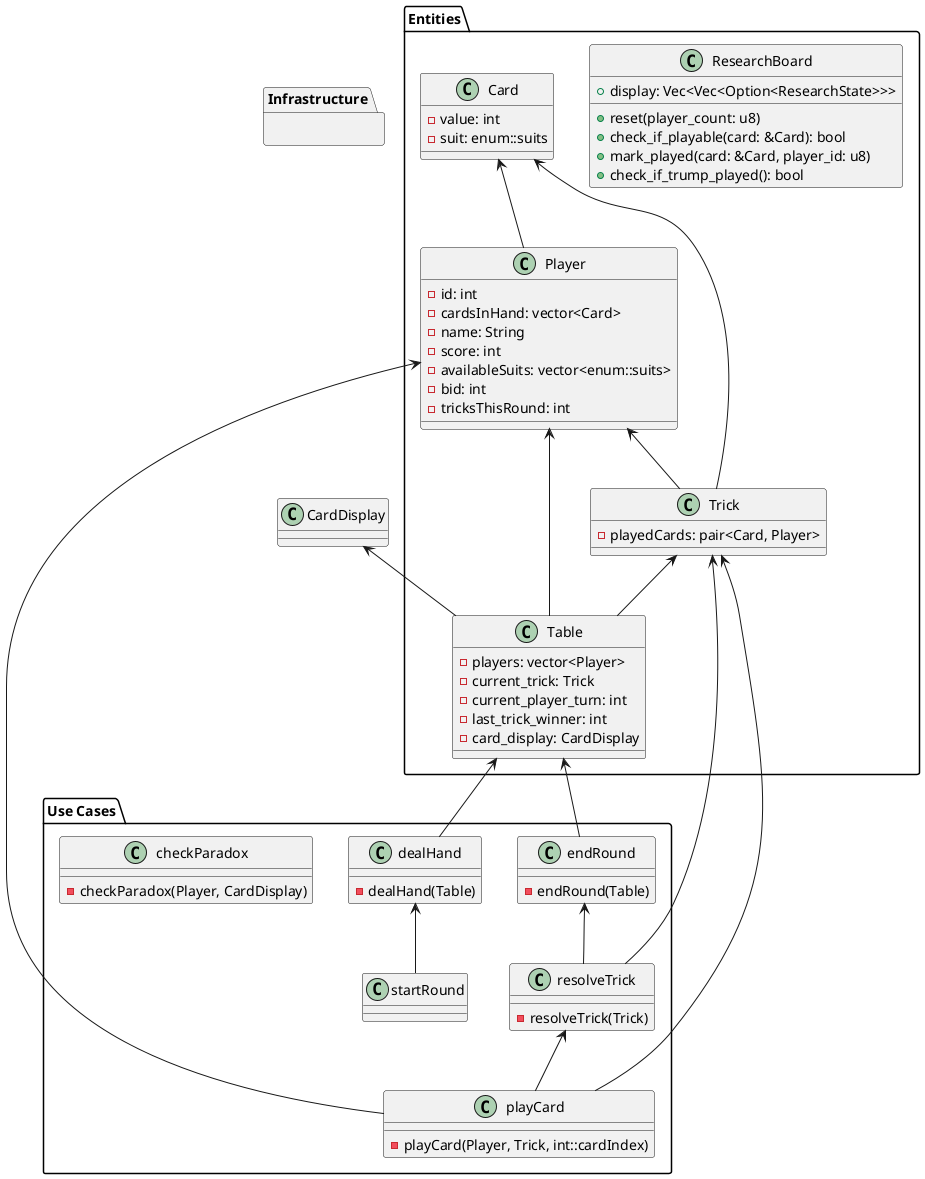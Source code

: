 @startuml

package "Entities" {
class Table {
  - players: vector<Player>
  - current_trick: Trick
  - current_player_turn: int
  - last_trick_winner: int
  - card_display: CardDisplay
}
class ResearchBoard {
  + display: Vec<Vec<Option<ResearchState>>>
  + reset(player_count: u8)
  + check_if_playable(card: &Card): bool
  + mark_played(card: &Card, player_id: u8)
  + check_if_trump_played(): bool
}
class Card {
  - value: int
  - suit: enum::suits
}
class Player {
  - id: int
  - cardsInHand: vector<Card>
  - name: String
  - score: int
  - availableSuits: vector<enum::suits>
  - bid: int
  - tricksThisRound: int
}
class Trick {
  - playedCards: pair<Card, Player>
}
}

package "Use Cases" {
class startRound{
}
class dealHand {
  - dealHand(Table)
}
class playCard {
  - playCard(Player, Trick, int::cardIndex)
}
class resolveTrick {
  - resolveTrick(Trick)
}
class endRound {
  - endRound(Table)
}
class checkParadox {
  - checkParadox(Player, CardDisplay)
}
}

package "Infrastructure" {
}

Player <-- Table
Trick <-- Table
Card <-- Player
Card <-- Trick
CardDisplay <-- Table

Trick <-- resolveTrick
Player <-- playCard
Player <-- Trick
Trick <-- playCard
Table <-- dealHand
Table <-- endRound
resolveTrick <-- playCard
endRound <-- resolveTrick
dealHand <-- startRound
@enduml